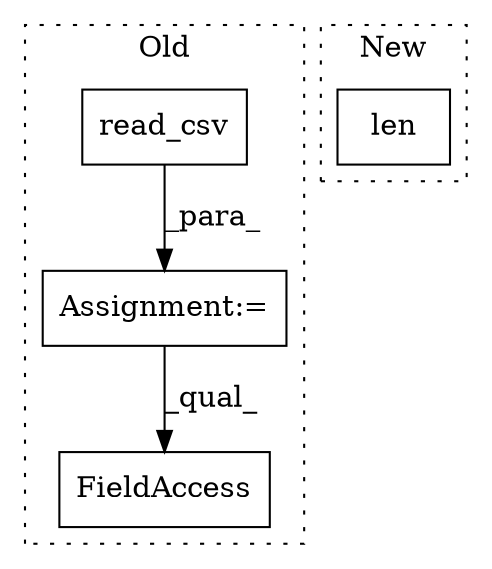 digraph G {
subgraph cluster0 {
1 [label="read_csv" a="32" s="19580,19625" l="9,1" shape="box"];
3 [label="FieldAccess" a="22" s="19987" l="65" shape="box"];
4 [label="Assignment:=" a="7" s="19572" l="1" shape="box"];
label = "Old";
style="dotted";
}
subgraph cluster1 {
2 [label="len" a="32" s="19085,19111" l="4,1" shape="box"];
label = "New";
style="dotted";
}
1 -> 4 [label="_para_"];
4 -> 3 [label="_qual_"];
}